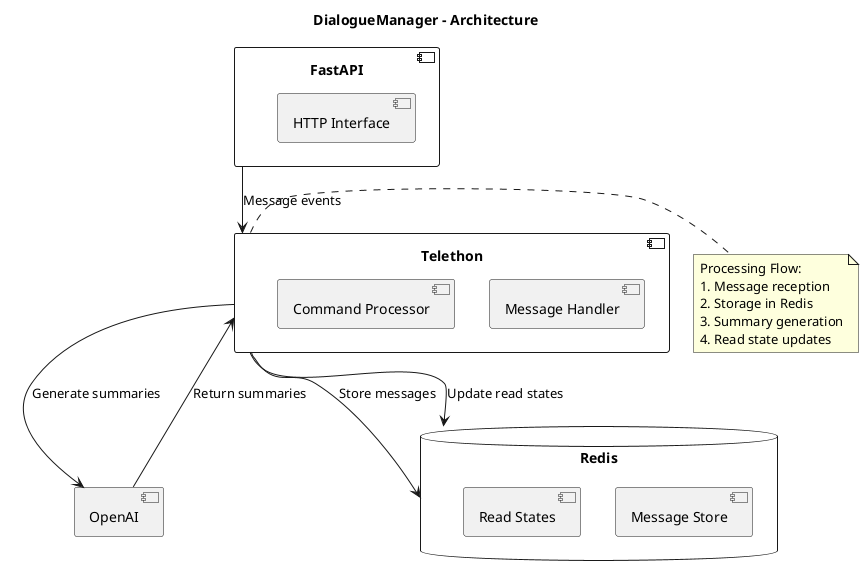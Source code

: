 @startuml
title DialogueManager - Architecture

component "FastAPI" as API {
    [HTTP Interface]
}

component "Telethon" as Telethon {
    [Message Handler]
    [Command Processor]
}

database "Redis" as Redis {
    [Message Store]
    [Read States]
}

[OpenAI] as AI

API --> Telethon: Message events
Telethon --> Redis: Store messages
Telethon --> AI: Generate summaries
AI --> Telethon: Return summaries
Telethon --> Redis: Update read states

note right of Telethon
    Processing Flow:
    1. Message reception
    2. Storage in Redis
    3. Summary generation
    4. Read state updates
end note
@enduml
